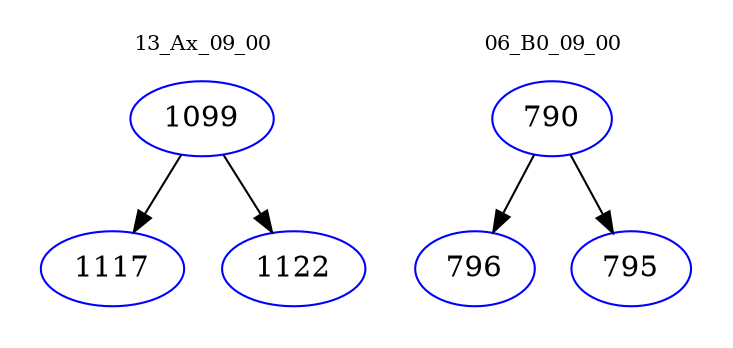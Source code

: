 digraph{
subgraph cluster_0 {
color = white
label = "13_Ax_09_00";
fontsize=10;
T0_1099 [label="1099", color="blue"]
T0_1099 -> T0_1117 [color="black"]
T0_1117 [label="1117", color="blue"]
T0_1099 -> T0_1122 [color="black"]
T0_1122 [label="1122", color="blue"]
}
subgraph cluster_1 {
color = white
label = "06_B0_09_00";
fontsize=10;
T1_790 [label="790", color="blue"]
T1_790 -> T1_796 [color="black"]
T1_796 [label="796", color="blue"]
T1_790 -> T1_795 [color="black"]
T1_795 [label="795", color="blue"]
}
}

